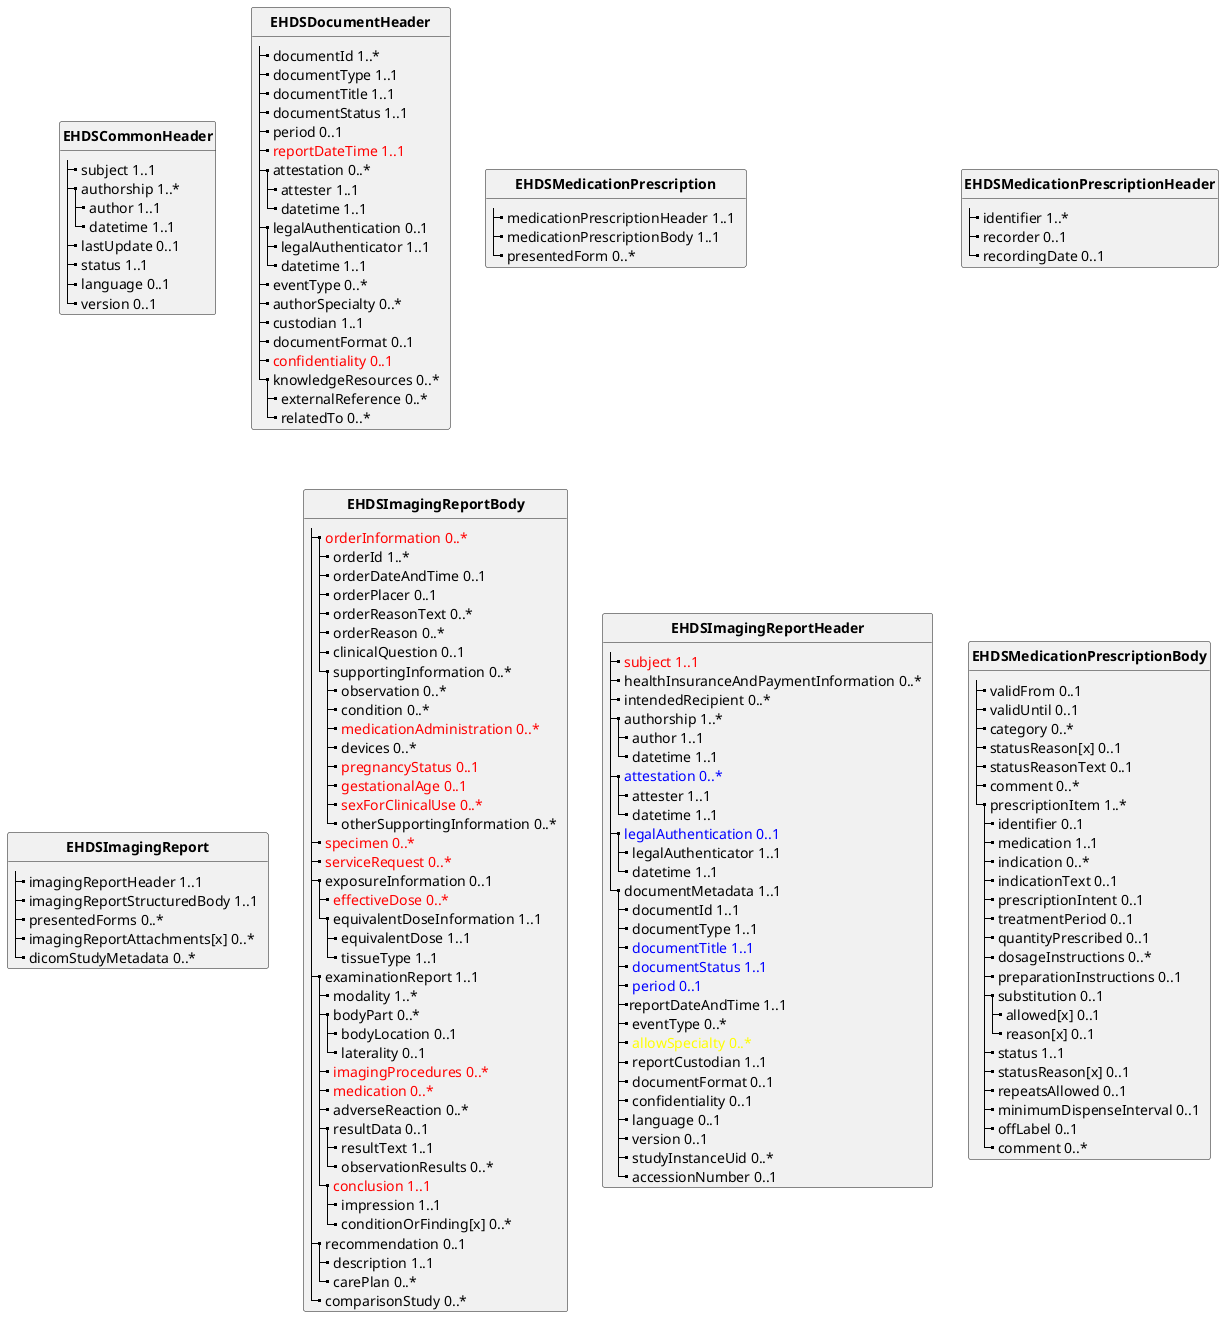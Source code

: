 @startuml
skinparam linetype polyline
hide circle
hide stereotype



class "**EHDSCommonHeader**" as EHDSCommonHeader {
  |_ subject 1..1   
  |_ authorship 1..*   
    |_ author 1..1   
    |_ datetime 1..1   
  |_ lastUpdate 0..1   
  |_ status 1..1   
  |_ language 0..1   
  |_ version 0..1   
}

class "**EHDSDocumentHeader**" as EHDSDocumentHeader {
  |_ documentId 1..*   
  |_ documentType 1..1   
  |_ documentTitle 1..1   
  |_ documentStatus 1..1   
  |_ period 0..1   
  |_ <color:red>reportDateTime 1..1   
  |_ attestation 0..*   
    |_ attester 1..1   
    |_ datetime 1..1   
  |_ legalAuthentication 0..1   
    |_ legalAuthenticator 1..1   
    |_ datetime 1..1   
  |_ eventType 0..*   
  |_ authorSpecialty 0..*   
  |_ custodian 1..1   
  |_ documentFormat 0..1   
  |_ <color:red>confidentiality 0..1   
  |_ knowledgeResources 0..*   
    |_ externalReference 0..*   
    |_ relatedTo 0..*   
}



class "**EHDSMedicationPrescription**" as EHDSMedicationPrescription {
  |_ medicationPrescriptionHeader 1..1   
  |_ medicationPrescriptionBody 1..1   
  |_ presentedForm 0..*   
}


class "**EHDSMedicationPrescriptionHeader**" as EHDSMedicationPrescriptionHeader {
'  |_ subject  
'  |_ auhorship 
'    |_ author   
'    |_ datetime   
'  |_ status   
  |_ identifier 1..*   
  |_ recorder 0..1   
  |_ recordingDate 0..1   
}



class "**EHDSImagingReport**" as EHDSImagingReport {
  |_ imagingReportHeader 1..1   
  |_ imagingReportStructuredBody 1..1   
  |_ presentedForms 0..*   
  |_ imagingReportAttachments[x] 0..*   
  |_ dicomStudyMetadata 0..*   
}



class "**EHDSImagingReportBody**" as EHDSImagingReportBody {
  |_ <color:red>orderInformation 0..*   
  ' why order information?
    |_ orderId 1..*   
    |_ orderDateAndTime 0..1   
    |_ orderPlacer 0..1   
    |_ orderReasonText 0..*   
    |_ orderReason 0..*   
    |_ clinicalQuestion 0..1   
    |_ supportingInformation 0..*   
      |_ observation 0..*   
      |_ condition 0..*   
      |_ <color:red>medicationAdministration 0..*   
      |_ devices 0..*   
      |_ <color:red>pregnancyStatus 0..1   
      |_ <color:red>gestationalAge 0..1   
      |_ <color:red>sexForClinicalUse 0..*   
      |_ otherSupportingInformation 0..*   
  |_ <color:red>specimen 0..*   
  ' why not in report?
  |_ <color:red>serviceRequest 0..*   
  ' duplicate?
  |_ exposureInformation 0..1   
  ' why not in report?
    |_ <color:red>effectiveDose 0..*   
    'is this sufficient?
    |_ equivalentDoseInformation 1..1   
      |_ equivalentDose 1..1   
      |_ tissueType 1..1   
  |_ examinationReport 1..1   
    |_ modality 1..*   
    |_ bodyPart 0..*   
      |_ bodyLocation 0..1   
      |_ laterality 0..1   
    |_ <color:red>imagingProcedures 0..*   
    ' shouldn't this be root of other elements below - modality, bodypart...?
    |_ <color:red>medication 0..*   
    ' is this for meds during the procedure?
    |_ adverseReaction 0..*   
    |_ resultData 0..1   
      |_ resultText 1..1   
      |_ observationResults 0..*   
    |_ <color:red>conclusion 1..1 
    ' can we separate from here and include recommendation?'  
      |_ impression 1..1   
      |_ conditionOrFinding[x] 0..*   
  |_ recommendation 0..1   
    |_ description 1..1   
    |_ carePlan 0..*   
  |_ comparisonStudy 0..*   
}


class "**EHDSMedicationPrescriptionBody**" as EHDSMedicationPrescriptionBody {
  |_ validFrom 0..1   
  |_ validUntil 0..1   
  |_ category 0..*   
  |_ statusReason[x] 0..1   
  |_ statusReasonText 0..1   
  |_ comment 0..*   
  |_ prescriptionItem 1..*   
    |_ identifier 0..1   
    |_ medication 1..1   
    |_ indication 0..*   
    |_ indicationText 0..1   
    |_ prescriptionIntent 0..1   
    |_ treatmentPeriod 0..1   
    |_ quantityPrescribed 0..1   
    |_ dosageInstructions 0..*   
    |_ preparationInstructions 0..1   
    |_ substitution 0..1   
      |_ allowed[x] 0..1   
      |_ reason[x] 0..1   
    |_ status 1..1   
    |_ statusReason[x] 0..1   
    |_ repeatsAllowed 0..1   
    |_ minimumDispenseInterval 0..1   
    |_ offLabel 0..1   
    |_ comment 0..*   
}


EHDSMedicationPrescriptionHeader -d[hidden]- EHDSMedicationPrescriptionBody





class "**EHDSImagingReportHeader**" as EHDSImagingReportHeader {
  |_ <color:red>subject 1..1   
  ' why base? 
  |_ healthInsuranceAndPaymentInformation 0..*   
  |_ intendedRecipient 0..*   
  ' check meaning of this. see jira
  |_ authorship 1..*   
    |_ author 1..1   
    |_ datetime 1..1   
  |_ <color:blue>attestation 0..*   
    |_ attester 1..1   
    |_ datetime 1..1   
  |_ <color:blue>legalAuthentication 0..1   
    |_ legalAuthenticator 1..1   
    |_ datetime 1..1   
  |_ documentMetadata 1..1   
    |_ documentId 1..1   
    |_ documentType 1..1  
    |_ <color:blue>documentTitle 1..1   
    |_ <color:blue>documentStatus 1..1   
    |_ <color:blue>period 0..1   
    |_reportDateAndTime 1..1  
    ' changed position 
    |_ eventType 0..*   
    |_ <color:yellow>allowSpecialty 0..*   
    |_ reportCustodian 1..1   
    |_ documentFormat 0..1   
    |_ confidentiality 0..1   
    |_ language 0..1   
    |_ version 0..1   
    |_ studyInstanceUid 0..*   
    |_ accessionNumber 0..1   
}
@enduml






@enduml

